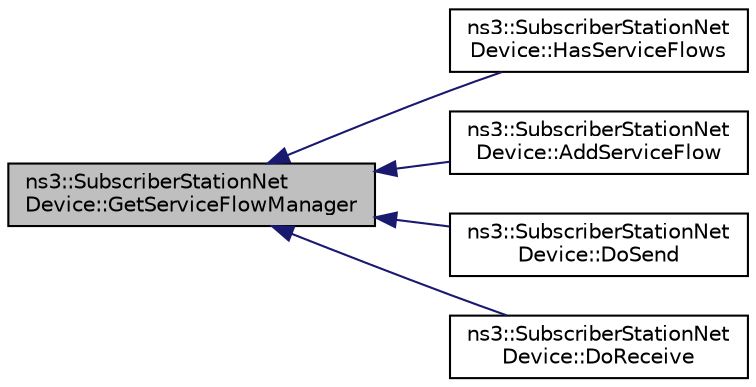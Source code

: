 digraph "ns3::SubscriberStationNetDevice::GetServiceFlowManager"
{
  edge [fontname="Helvetica",fontsize="10",labelfontname="Helvetica",labelfontsize="10"];
  node [fontname="Helvetica",fontsize="10",shape=record];
  rankdir="LR";
  Node1 [label="ns3::SubscriberStationNet\lDevice::GetServiceFlowManager",height=0.2,width=0.4,color="black", fillcolor="grey75", style="filled", fontcolor="black"];
  Node1 -> Node2 [dir="back",color="midnightblue",fontsize="10",style="solid"];
  Node2 [label="ns3::SubscriberStationNet\lDevice::HasServiceFlows",height=0.2,width=0.4,color="black", fillcolor="white", style="filled",URL="$d4/de5/classns3_1_1SubscriberStationNetDevice.html#a317615d925b9ae4713dd6b4fbf81b556"];
  Node1 -> Node3 [dir="back",color="midnightblue",fontsize="10",style="solid"];
  Node3 [label="ns3::SubscriberStationNet\lDevice::AddServiceFlow",height=0.2,width=0.4,color="black", fillcolor="white", style="filled",URL="$d4/de5/classns3_1_1SubscriberStationNetDevice.html#a9aa47dab96ad3ef941d7c05ee34dd49d",tooltip="adds a new service flow "];
  Node1 -> Node4 [dir="back",color="midnightblue",fontsize="10",style="solid"];
  Node4 [label="ns3::SubscriberStationNet\lDevice::DoSend",height=0.2,width=0.4,color="black", fillcolor="white", style="filled",URL="$d4/de5/classns3_1_1SubscriberStationNetDevice.html#a345ffddc3bb25991846652c4c58c7b8b"];
  Node1 -> Node5 [dir="back",color="midnightblue",fontsize="10",style="solid"];
  Node5 [label="ns3::SubscriberStationNet\lDevice::DoReceive",height=0.2,width=0.4,color="black", fillcolor="white", style="filled",URL="$d4/de5/classns3_1_1SubscriberStationNetDevice.html#a2cdd421837891adea005eb7cde668a1f"];
}
